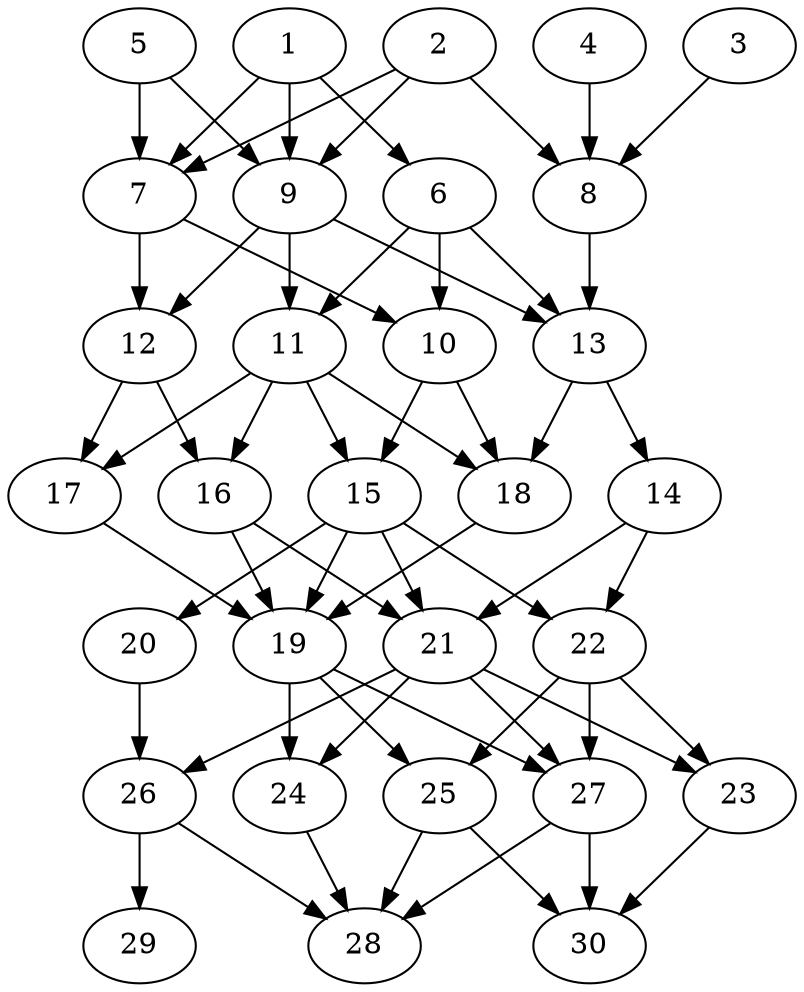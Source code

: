 // DAG automatically generated by daggen at Thu Oct  3 14:04:19 2019
// ./daggen --dot -n 30 --ccr 0.3 --fat 0.5 --regular 0.9 --density 0.7 --mindata 5242880 --maxdata 52428800 
digraph G {
  1 [size="103236267", alpha="0.08", expect_size="30970880"] 
  1 -> 6 [size ="30970880"]
  1 -> 7 [size ="30970880"]
  1 -> 9 [size ="30970880"]
  2 [size="24685227", alpha="0.18", expect_size="7405568"] 
  2 -> 7 [size ="7405568"]
  2 -> 8 [size ="7405568"]
  2 -> 9 [size ="7405568"]
  3 [size="30532267", alpha="0.19", expect_size="9159680"] 
  3 -> 8 [size ="9159680"]
  4 [size="76728320", alpha="0.04", expect_size="23018496"] 
  4 -> 8 [size ="23018496"]
  5 [size="45312000", alpha="0.14", expect_size="13593600"] 
  5 -> 7 [size ="13593600"]
  5 -> 9 [size ="13593600"]
  6 [size="84138667", alpha="0.11", expect_size="25241600"] 
  6 -> 10 [size ="25241600"]
  6 -> 11 [size ="25241600"]
  6 -> 13 [size ="25241600"]
  7 [size="56446293", alpha="0.08", expect_size="16933888"] 
  7 -> 10 [size ="16933888"]
  7 -> 12 [size ="16933888"]
  8 [size="145186133", alpha="0.14", expect_size="43555840"] 
  8 -> 13 [size ="43555840"]
  9 [size="95119360", alpha="0.17", expect_size="28535808"] 
  9 -> 11 [size ="28535808"]
  9 -> 12 [size ="28535808"]
  9 -> 13 [size ="28535808"]
  10 [size="50592427", alpha="0.16", expect_size="15177728"] 
  10 -> 15 [size ="15177728"]
  10 -> 18 [size ="15177728"]
  11 [size="23173120", alpha="0.03", expect_size="6951936"] 
  11 -> 15 [size ="6951936"]
  11 -> 16 [size ="6951936"]
  11 -> 17 [size ="6951936"]
  11 -> 18 [size ="6951936"]
  12 [size="83210240", alpha="0.14", expect_size="24963072"] 
  12 -> 16 [size ="24963072"]
  12 -> 17 [size ="24963072"]
  13 [size="67382613", alpha="0.11", expect_size="20214784"] 
  13 -> 14 [size ="20214784"]
  13 -> 18 [size ="20214784"]
  14 [size="58658133", alpha="0.17", expect_size="17597440"] 
  14 -> 21 [size ="17597440"]
  14 -> 22 [size ="17597440"]
  15 [size="92569600", alpha="0.02", expect_size="27770880"] 
  15 -> 19 [size ="27770880"]
  15 -> 20 [size ="27770880"]
  15 -> 21 [size ="27770880"]
  15 -> 22 [size ="27770880"]
  16 [size="47155200", alpha="0.01", expect_size="14146560"] 
  16 -> 19 [size ="14146560"]
  16 -> 21 [size ="14146560"]
  17 [size="133806080", alpha="0.02", expect_size="40141824"] 
  17 -> 19 [size ="40141824"]
  18 [size="41376427", alpha="0.11", expect_size="12412928"] 
  18 -> 19 [size ="12412928"]
  19 [size="153163093", alpha="0.08", expect_size="45948928"] 
  19 -> 24 [size ="45948928"]
  19 -> 25 [size ="45948928"]
  19 -> 27 [size ="45948928"]
  20 [size="129710080", alpha="0.08", expect_size="38913024"] 
  20 -> 26 [size ="38913024"]
  21 [size="101198507", alpha="0.19", expect_size="30359552"] 
  21 -> 23 [size ="30359552"]
  21 -> 24 [size ="30359552"]
  21 -> 26 [size ="30359552"]
  21 -> 27 [size ="30359552"]
  22 [size="122088107", alpha="0.10", expect_size="36626432"] 
  22 -> 23 [size ="36626432"]
  22 -> 25 [size ="36626432"]
  22 -> 27 [size ="36626432"]
  23 [size="73564160", alpha="0.04", expect_size="22069248"] 
  23 -> 30 [size ="22069248"]
  24 [size="157914453", alpha="0.05", expect_size="47374336"] 
  24 -> 28 [size ="47374336"]
  25 [size="132311040", alpha="0.09", expect_size="39693312"] 
  25 -> 28 [size ="39693312"]
  25 -> 30 [size ="39693312"]
  26 [size="146360320", alpha="0.02", expect_size="43908096"] 
  26 -> 28 [size ="43908096"]
  26 -> 29 [size ="43908096"]
  27 [size="154204160", alpha="0.20", expect_size="46261248"] 
  27 -> 28 [size ="46261248"]
  27 -> 30 [size ="46261248"]
  28 [size="167990613", alpha="0.14", expect_size="50397184"] 
  29 [size="93938347", alpha="0.18", expect_size="28181504"] 
  30 [size="155071147", alpha="0.06", expect_size="46521344"] 
}
